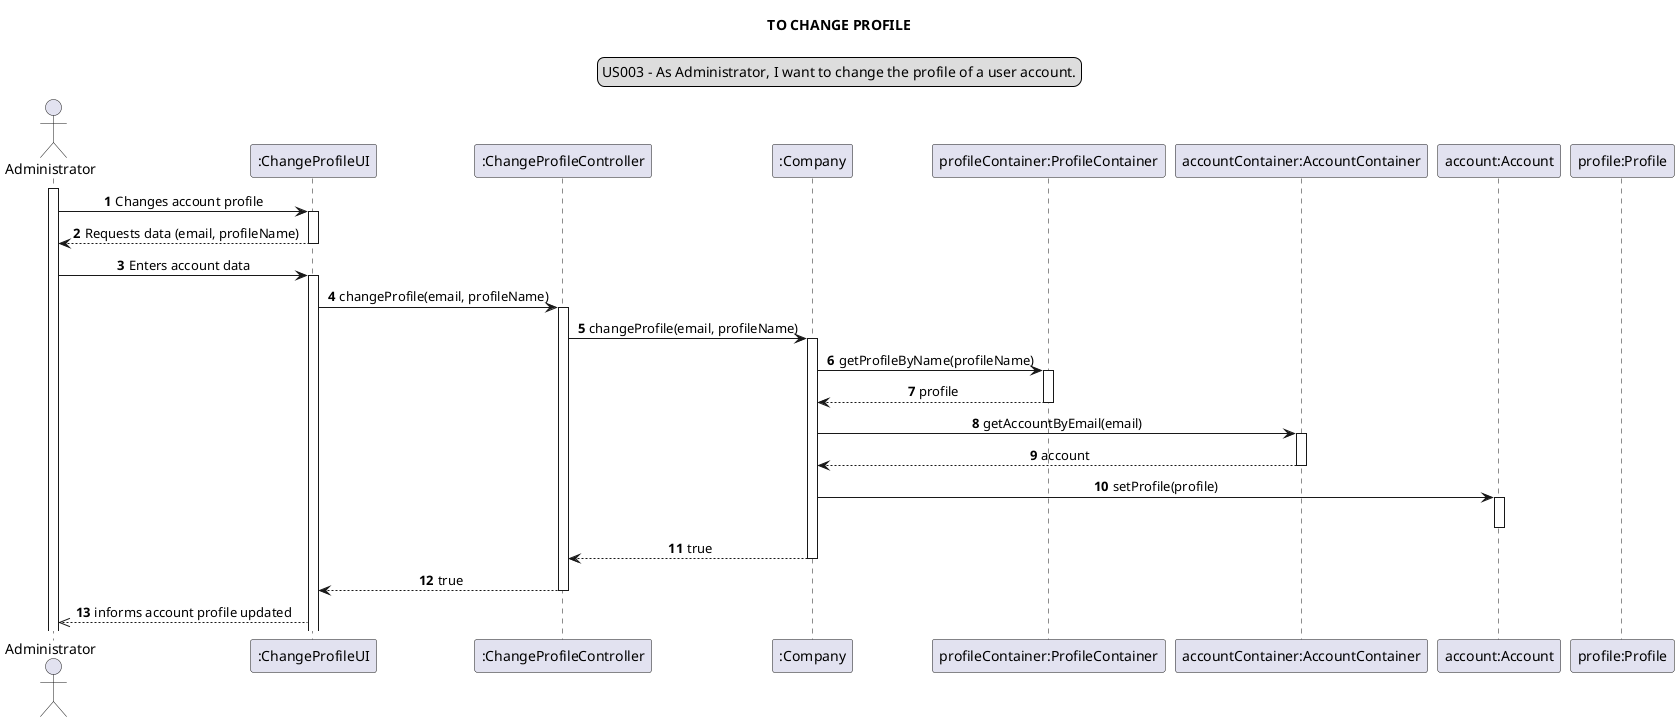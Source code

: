 @startuml


actor Administrator
participant ":ChangeProfileUI" as ui
participant ":ChangeProfileController" as controller
participant ":Company" as company
participant "profileContainer:ProfileContainer" as pcontainer
participant "accountContainer:AccountContainer" as acontainer
participant "account:Account" as account
participant "profile:Profile" as pprofile

skinparam sequenceMessageAlign center
title TO CHANGE PROFILE
legend top
US003 - As Administrator, I want to change the profile of a user account.
end legend
autonumber
activate Administrator
Administrator -> ui:  Changes account profile
activate ui
Administrator <-- ui:  Requests data (email, profileName)
deactivate ui
Administrator -> ui:  Enters account data
activate ui
ui -> controller: changeProfile(email, profileName)
activate controller
controller -> company: changeProfile(email, profileName)
activate company
company -> pcontainer: getProfileByName(profileName)
activate pcontainer
company <-- pcontainer: profile
deactivate pcontainer
company -> acontainer: getAccountByEmail(email)
activate acontainer
company <-- acontainer: account
deactivate acontainer
company -> account: setProfile(profile)
activate account
deactivate account
controller <-- company: true
deactivate company
controller --> ui: true
deactivate controller
ui -->> Administrator: informs account profile updated


@enduml
